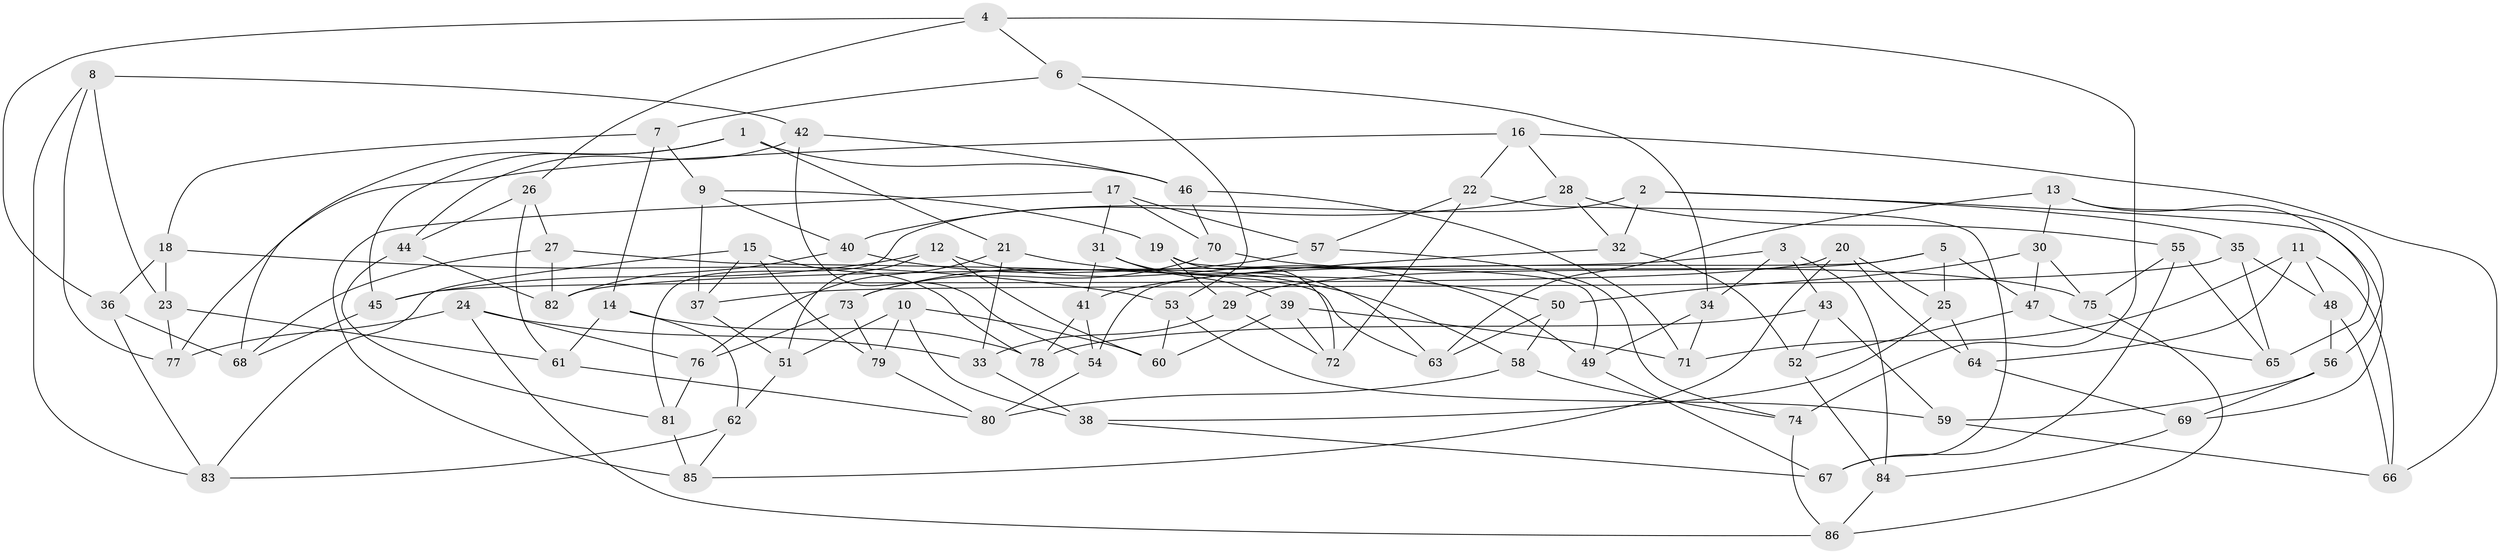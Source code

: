 // Generated by graph-tools (version 1.1) at 2025/26/03/09/25 03:26:58]
// undirected, 86 vertices, 172 edges
graph export_dot {
graph [start="1"]
  node [color=gray90,style=filled];
  1;
  2;
  3;
  4;
  5;
  6;
  7;
  8;
  9;
  10;
  11;
  12;
  13;
  14;
  15;
  16;
  17;
  18;
  19;
  20;
  21;
  22;
  23;
  24;
  25;
  26;
  27;
  28;
  29;
  30;
  31;
  32;
  33;
  34;
  35;
  36;
  37;
  38;
  39;
  40;
  41;
  42;
  43;
  44;
  45;
  46;
  47;
  48;
  49;
  50;
  51;
  52;
  53;
  54;
  55;
  56;
  57;
  58;
  59;
  60;
  61;
  62;
  63;
  64;
  65;
  66;
  67;
  68;
  69;
  70;
  71;
  72;
  73;
  74;
  75;
  76;
  77;
  78;
  79;
  80;
  81;
  82;
  83;
  84;
  85;
  86;
  1 -- 77;
  1 -- 21;
  1 -- 45;
  1 -- 46;
  2 -- 81;
  2 -- 35;
  2 -- 32;
  2 -- 69;
  3 -- 82;
  3 -- 43;
  3 -- 34;
  3 -- 84;
  4 -- 6;
  4 -- 36;
  4 -- 26;
  4 -- 74;
  5 -- 47;
  5 -- 29;
  5 -- 25;
  5 -- 54;
  6 -- 34;
  6 -- 7;
  6 -- 53;
  7 -- 9;
  7 -- 18;
  7 -- 14;
  8 -- 83;
  8 -- 77;
  8 -- 23;
  8 -- 42;
  9 -- 19;
  9 -- 40;
  9 -- 37;
  10 -- 38;
  10 -- 51;
  10 -- 79;
  10 -- 60;
  11 -- 66;
  11 -- 64;
  11 -- 48;
  11 -- 71;
  12 -- 45;
  12 -- 60;
  12 -- 49;
  12 -- 51;
  13 -- 65;
  13 -- 63;
  13 -- 30;
  13 -- 56;
  14 -- 61;
  14 -- 78;
  14 -- 62;
  15 -- 79;
  15 -- 78;
  15 -- 83;
  15 -- 37;
  16 -- 22;
  16 -- 66;
  16 -- 28;
  16 -- 68;
  17 -- 57;
  17 -- 85;
  17 -- 70;
  17 -- 31;
  18 -- 23;
  18 -- 36;
  18 -- 53;
  19 -- 72;
  19 -- 49;
  19 -- 29;
  20 -- 64;
  20 -- 45;
  20 -- 85;
  20 -- 25;
  21 -- 76;
  21 -- 33;
  21 -- 50;
  22 -- 67;
  22 -- 72;
  22 -- 57;
  23 -- 77;
  23 -- 61;
  24 -- 33;
  24 -- 86;
  24 -- 76;
  24 -- 77;
  25 -- 64;
  25 -- 38;
  26 -- 44;
  26 -- 61;
  26 -- 27;
  27 -- 82;
  27 -- 63;
  27 -- 68;
  28 -- 55;
  28 -- 32;
  28 -- 40;
  29 -- 72;
  29 -- 33;
  30 -- 47;
  30 -- 50;
  30 -- 75;
  31 -- 63;
  31 -- 39;
  31 -- 41;
  32 -- 52;
  32 -- 41;
  33 -- 38;
  34 -- 49;
  34 -- 71;
  35 -- 48;
  35 -- 37;
  35 -- 65;
  36 -- 68;
  36 -- 83;
  37 -- 51;
  38 -- 67;
  39 -- 60;
  39 -- 71;
  39 -- 72;
  40 -- 58;
  40 -- 82;
  41 -- 78;
  41 -- 54;
  42 -- 54;
  42 -- 46;
  42 -- 44;
  43 -- 59;
  43 -- 52;
  43 -- 78;
  44 -- 81;
  44 -- 82;
  45 -- 68;
  46 -- 70;
  46 -- 71;
  47 -- 65;
  47 -- 52;
  48 -- 66;
  48 -- 56;
  49 -- 67;
  50 -- 63;
  50 -- 58;
  51 -- 62;
  52 -- 84;
  53 -- 60;
  53 -- 59;
  54 -- 80;
  55 -- 75;
  55 -- 65;
  55 -- 67;
  56 -- 69;
  56 -- 59;
  57 -- 74;
  57 -- 73;
  58 -- 80;
  58 -- 74;
  59 -- 66;
  61 -- 80;
  62 -- 85;
  62 -- 83;
  64 -- 69;
  69 -- 84;
  70 -- 73;
  70 -- 75;
  73 -- 76;
  73 -- 79;
  74 -- 86;
  75 -- 86;
  76 -- 81;
  79 -- 80;
  81 -- 85;
  84 -- 86;
}
